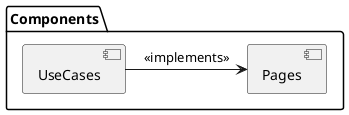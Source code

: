 @startuml pages

package "Components" {
    component "UseCases"
}

package "Components" {
    component "Pages"
}

"UseCases" -right-> "Pages": <<implements>>
@enduml